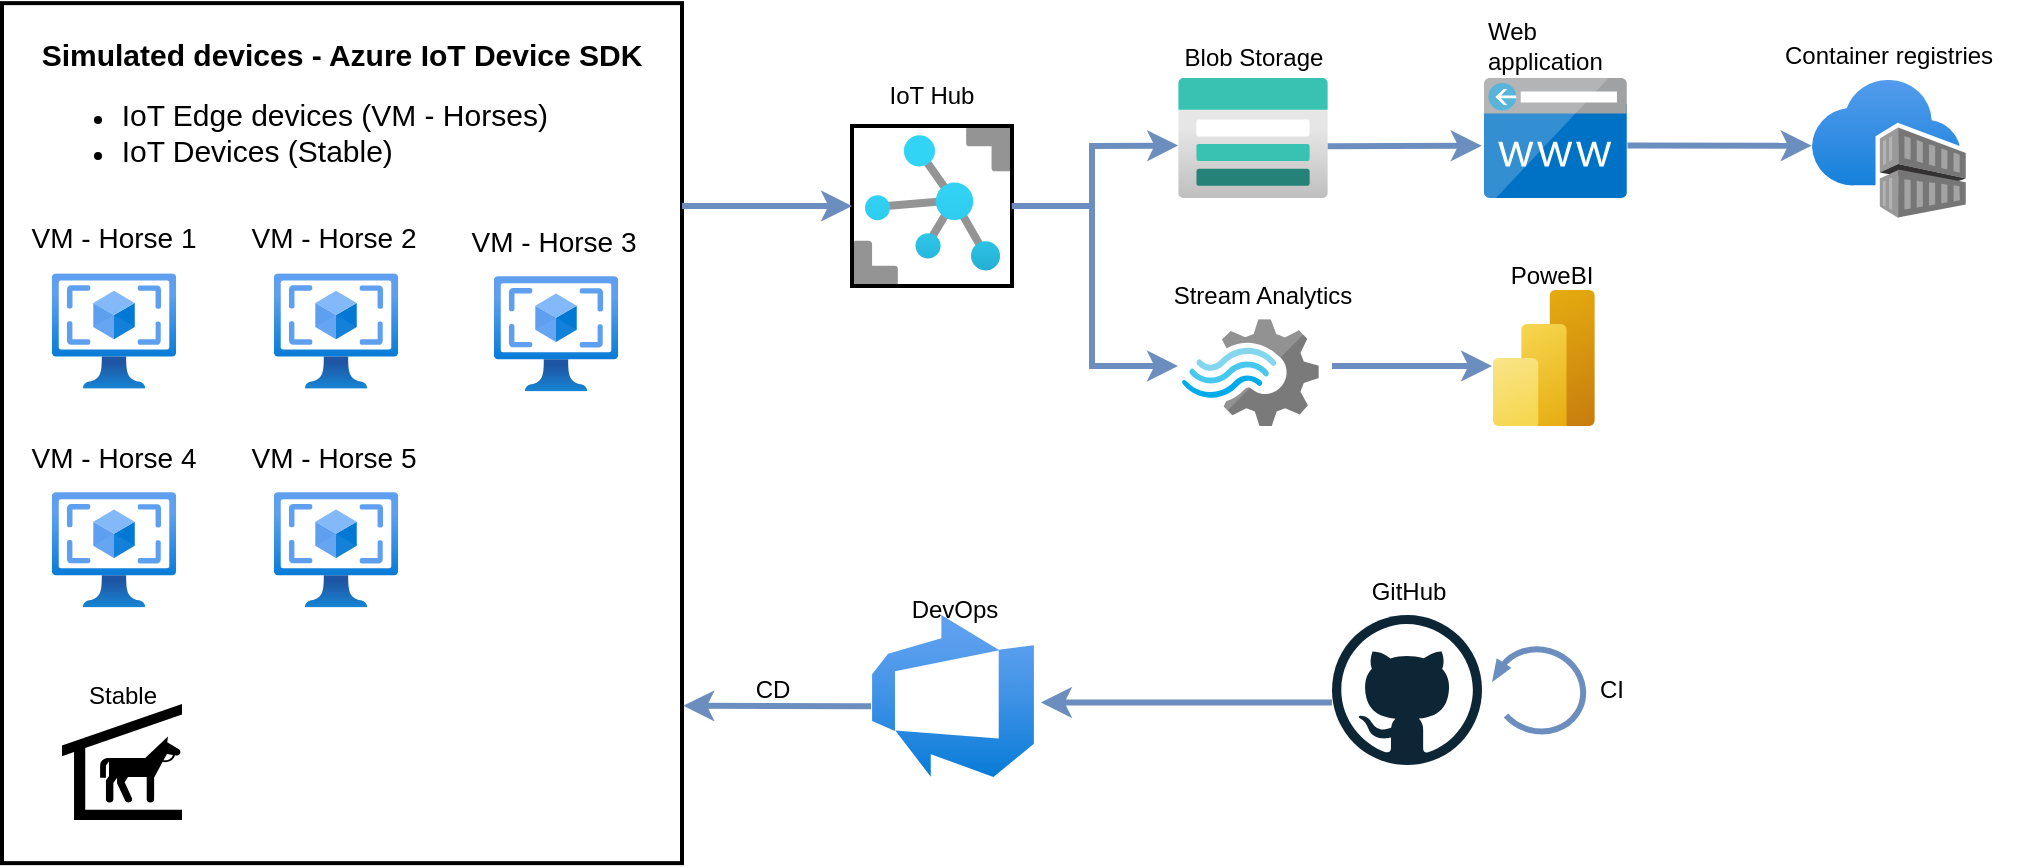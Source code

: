 <mxfile version="27.0.3">
  <diagram name="Página-1" id="DjiaDbfDFc67XGwkcQ5e">
    <mxGraphModel dx="1517" dy="898" grid="1" gridSize="10" guides="1" tooltips="1" connect="1" arrows="1" fold="1" page="1" pageScale="1" pageWidth="827" pageHeight="1169" math="0" shadow="0">
      <root>
        <mxCell id="0" />
        <mxCell id="1" parent="0" />
        <mxCell id="9UU0Xu1zol1KhdlzFtdp-30" value="" style="group" parent="1" vertex="1" connectable="0">
          <mxGeometry x="440" y="40" width="80" height="110" as="geometry" />
        </mxCell>
        <mxCell id="9UU0Xu1zol1KhdlzFtdp-26" value="" style="image;aspect=fixed;html=1;points=[];align=center;fontSize=12;image=img/lib/azure2/iot/IoT_Hub.svg;strokeWidth=2;imageBorder=default;" parent="9UU0Xu1zol1KhdlzFtdp-30" vertex="1">
          <mxGeometry y="30" width="80" height="80" as="geometry" />
        </mxCell>
        <mxCell id="9UU0Xu1zol1KhdlzFtdp-29" value="&lt;div&gt;IoT Hub&lt;/div&gt;" style="text;html=1;align=center;verticalAlign=middle;whiteSpace=wrap;rounded=0;" parent="9UU0Xu1zol1KhdlzFtdp-30" vertex="1">
          <mxGeometry width="80" height="30" as="geometry" />
        </mxCell>
        <mxCell id="9UU0Xu1zol1KhdlzFtdp-32" value="" style="group" parent="1" vertex="1" connectable="0">
          <mxGeometry x="600" y="20" width="80" height="86" as="geometry" />
        </mxCell>
        <mxCell id="9UU0Xu1zol1KhdlzFtdp-27" value="" style="image;aspect=fixed;html=1;points=[];align=center;fontSize=12;image=img/lib/azure2/storage/Storage_Accounts.svg;" parent="9UU0Xu1zol1KhdlzFtdp-32" vertex="1">
          <mxGeometry x="3" y="26" width="75" height="60" as="geometry" />
        </mxCell>
        <mxCell id="9UU0Xu1zol1KhdlzFtdp-31" value="Blob Storage" style="text;html=1;align=center;verticalAlign=middle;whiteSpace=wrap;rounded=0;" parent="9UU0Xu1zol1KhdlzFtdp-32" vertex="1">
          <mxGeometry x="0.5" y="6" width="80" height="20" as="geometry" />
        </mxCell>
        <mxCell id="ctvwNZeeRJsbeyno0q24-3" value="" style="image;aspect=fixed;html=1;points=[];align=center;fontSize=12;image=img/lib/azure2/containers/Container_Registries.svg;" vertex="1" parent="1">
          <mxGeometry x="920" y="47" width="76.93" height="69" as="geometry" />
        </mxCell>
        <mxCell id="ctvwNZeeRJsbeyno0q24-4" value="Container registries" style="text;html=1;align=center;verticalAlign=middle;resizable=0;points=[];autosize=1;strokeColor=none;fillColor=none;" vertex="1" parent="1">
          <mxGeometry x="893.47" y="20" width="130" height="30" as="geometry" />
        </mxCell>
        <mxCell id="9UU0Xu1zol1KhdlzFtdp-7" value="" style="rounded=0;whiteSpace=wrap;html=1;strokeWidth=2;" parent="1" vertex="1">
          <mxGeometry x="15" y="8.57" width="340" height="430" as="geometry" />
        </mxCell>
        <mxCell id="9UU0Xu1zol1KhdlzFtdp-8" value="&lt;div align=&quot;left&quot;&gt;&lt;font style=&quot;font-size: 15px;&quot;&gt;&lt;b&gt;&lt;font&gt;Simulated devices - Azure IoT Device SDK&lt;/font&gt;&lt;/b&gt;&lt;/font&gt;&lt;/div&gt;&lt;div align=&quot;left&quot;&gt;&lt;ul&gt;&lt;li&gt;&lt;font style=&quot;font-size: 15px;&quot;&gt;IoT Edge devices (VM - Horses)&lt;/font&gt;&lt;/li&gt;&lt;li&gt;&lt;font style=&quot;font-size: 15px;&quot;&gt;IoT Devices (Stable)&lt;/font&gt;&lt;/li&gt;&lt;/ul&gt;&lt;/div&gt;" style="text;html=1;align=center;verticalAlign=middle;whiteSpace=wrap;rounded=0;" parent="1" vertex="1">
          <mxGeometry x="15" y="8.57" width="340" height="111.43" as="geometry" />
        </mxCell>
        <mxCell id="9UU0Xu1zol1KhdlzFtdp-58" value="" style="shape=mxgraph.signs.animals.stable;html=1;pointerEvents=1;fillColor=#000000;strokeColor=none;verticalLabelPosition=bottom;verticalAlign=top;align=center;" parent="1" vertex="1">
          <mxGeometry x="45" y="359" width="60" height="58" as="geometry" />
        </mxCell>
        <mxCell id="9UU0Xu1zol1KhdlzFtdp-59" value="Stable" style="text;html=1;align=center;verticalAlign=middle;resizable=0;points=[];autosize=1;strokeColor=none;fillColor=none;" parent="1" vertex="1">
          <mxGeometry x="45" y="340" width="60" height="30" as="geometry" />
        </mxCell>
        <mxCell id="ctvwNZeeRJsbeyno0q24-13" value="" style="group" vertex="1" connectable="0" parent="1">
          <mxGeometry x="26" y="108.65" width="98" height="109.35" as="geometry" />
        </mxCell>
        <mxCell id="9UU0Xu1zol1KhdlzFtdp-5" value="" style="image;aspect=fixed;html=1;points=[];align=center;fontSize=12;image=img/lib/azure2/compute/VM_Images_Classic.svg;" parent="ctvwNZeeRJsbeyno0q24-13" vertex="1">
          <mxGeometry x="13.913" y="35.016" width="62.184" height="57.678" as="geometry" />
        </mxCell>
        <mxCell id="9UU0Xu1zol1KhdlzFtdp-10" value="&lt;font style=&quot;font-size: 14px;&quot;&gt;VM - Horse 1&lt;/font&gt;" style="text;html=1;align=center;verticalAlign=middle;whiteSpace=wrap;rounded=0;" parent="ctvwNZeeRJsbeyno0q24-13" vertex="1">
          <mxGeometry width="90" height="35.02" as="geometry" />
        </mxCell>
        <mxCell id="ctvwNZeeRJsbeyno0q24-33" value="" style="shape=image;html=1;verticalAlign=top;verticalLabelPosition=bottom;labelBackgroundColor=#ffffff;imageAspect=0;aspect=fixed;image=https://cdn0.iconfinder.com/data/icons/phosphor-regular-vol-3/256/horse-128.png" vertex="1" parent="ctvwNZeeRJsbeyno0q24-13">
          <mxGeometry x="60" y="61.35" width="48" height="48" as="geometry" />
        </mxCell>
        <mxCell id="ctvwNZeeRJsbeyno0q24-14" value="" style="group" vertex="1" connectable="0" parent="1">
          <mxGeometry x="136" y="108.65" width="98" height="109.35" as="geometry" />
        </mxCell>
        <mxCell id="ctvwNZeeRJsbeyno0q24-15" value="" style="image;aspect=fixed;html=1;points=[];align=center;fontSize=12;image=img/lib/azure2/compute/VM_Images_Classic.svg;" vertex="1" parent="ctvwNZeeRJsbeyno0q24-14">
          <mxGeometry x="14.913" y="35.016" width="62.184" height="57.678" as="geometry" />
        </mxCell>
        <mxCell id="ctvwNZeeRJsbeyno0q24-16" value="&lt;font style=&quot;font-size: 14px;&quot;&gt;VM - Horse 2&lt;/font&gt;" style="text;html=1;align=center;verticalAlign=middle;whiteSpace=wrap;rounded=0;" vertex="1" parent="ctvwNZeeRJsbeyno0q24-14">
          <mxGeometry width="90" height="35.02" as="geometry" />
        </mxCell>
        <mxCell id="ctvwNZeeRJsbeyno0q24-34" value="" style="shape=image;html=1;verticalAlign=top;verticalLabelPosition=bottom;labelBackgroundColor=#ffffff;imageAspect=0;aspect=fixed;image=https://cdn0.iconfinder.com/data/icons/phosphor-regular-vol-3/256/horse-128.png" vertex="1" parent="ctvwNZeeRJsbeyno0q24-14">
          <mxGeometry x="60" y="61.35" width="48" height="48" as="geometry" />
        </mxCell>
        <mxCell id="ctvwNZeeRJsbeyno0q24-27" value="" style="group" vertex="1" connectable="0" parent="1">
          <mxGeometry x="26" y="218" width="108" height="108" as="geometry" />
        </mxCell>
        <mxCell id="ctvwNZeeRJsbeyno0q24-28" value="" style="image;aspect=fixed;html=1;points=[];align=center;fontSize=12;image=img/lib/azure2/compute/VM_Images_Classic.svg;" vertex="1" parent="ctvwNZeeRJsbeyno0q24-27">
          <mxGeometry x="13.913" y="35.016" width="62.184" height="57.678" as="geometry" />
        </mxCell>
        <mxCell id="ctvwNZeeRJsbeyno0q24-29" value="&lt;font style=&quot;font-size: 14px;&quot;&gt;VM - Horse 4&lt;/font&gt;" style="text;html=1;align=center;verticalAlign=middle;whiteSpace=wrap;rounded=0;" vertex="1" parent="ctvwNZeeRJsbeyno0q24-27">
          <mxGeometry width="90" height="35.02" as="geometry" />
        </mxCell>
        <mxCell id="ctvwNZeeRJsbeyno0q24-39" value="" style="shape=image;html=1;verticalAlign=top;verticalLabelPosition=bottom;labelBackgroundColor=#ffffff;imageAspect=0;aspect=fixed;image=https://cdn0.iconfinder.com/data/icons/phosphor-regular-vol-3/256/horse-128.png" vertex="1" parent="ctvwNZeeRJsbeyno0q24-27">
          <mxGeometry x="60" y="60" width="48" height="48" as="geometry" />
        </mxCell>
        <mxCell id="ctvwNZeeRJsbeyno0q24-30" value="" style="group" vertex="1" connectable="0" parent="1">
          <mxGeometry x="136" y="218" width="90" height="92.694" as="geometry" />
        </mxCell>
        <mxCell id="ctvwNZeeRJsbeyno0q24-31" value="" style="image;aspect=fixed;html=1;points=[];align=center;fontSize=12;image=img/lib/azure2/compute/VM_Images_Classic.svg;" vertex="1" parent="ctvwNZeeRJsbeyno0q24-30">
          <mxGeometry x="14.913" y="35.016" width="62.184" height="57.678" as="geometry" />
        </mxCell>
        <mxCell id="ctvwNZeeRJsbeyno0q24-32" value="&lt;font style=&quot;font-size: 14px;&quot;&gt;VM - Horse 5&lt;/font&gt;" style="text;html=1;align=center;verticalAlign=middle;whiteSpace=wrap;rounded=0;" vertex="1" parent="ctvwNZeeRJsbeyno0q24-30">
          <mxGeometry width="90" height="35.02" as="geometry" />
        </mxCell>
        <mxCell id="ctvwNZeeRJsbeyno0q24-35" value="" style="group" vertex="1" connectable="0" parent="1">
          <mxGeometry x="246" y="110.0" width="98" height="109.35" as="geometry" />
        </mxCell>
        <mxCell id="ctvwNZeeRJsbeyno0q24-36" value="" style="image;aspect=fixed;html=1;points=[];align=center;fontSize=12;image=img/lib/azure2/compute/VM_Images_Classic.svg;" vertex="1" parent="ctvwNZeeRJsbeyno0q24-35">
          <mxGeometry x="14.913" y="35.016" width="62.184" height="57.678" as="geometry" />
        </mxCell>
        <mxCell id="ctvwNZeeRJsbeyno0q24-37" value="&lt;font style=&quot;font-size: 14px;&quot;&gt;VM - Horse 3&lt;/font&gt;" style="text;html=1;align=center;verticalAlign=middle;whiteSpace=wrap;rounded=0;" vertex="1" parent="ctvwNZeeRJsbeyno0q24-35">
          <mxGeometry width="90" height="35.02" as="geometry" />
        </mxCell>
        <mxCell id="ctvwNZeeRJsbeyno0q24-38" value="" style="shape=image;html=1;verticalAlign=top;verticalLabelPosition=bottom;labelBackgroundColor=#ffffff;imageAspect=0;aspect=fixed;image=https://cdn0.iconfinder.com/data/icons/phosphor-regular-vol-3/256/horse-128.png" vertex="1" parent="ctvwNZeeRJsbeyno0q24-35">
          <mxGeometry x="60" y="61.35" width="48" height="48" as="geometry" />
        </mxCell>
        <mxCell id="ctvwNZeeRJsbeyno0q24-40" value="" style="shape=image;html=1;verticalAlign=top;verticalLabelPosition=bottom;labelBackgroundColor=#ffffff;imageAspect=0;aspect=fixed;image=https://cdn0.iconfinder.com/data/icons/phosphor-regular-vol-3/256/horse-128.png" vertex="1" parent="1">
          <mxGeometry x="198" y="279" width="48" height="48" as="geometry" />
        </mxCell>
        <mxCell id="ctvwNZeeRJsbeyno0q24-43" value="" style="group" vertex="1" connectable="0" parent="1">
          <mxGeometry x="590" y="140" width="100" height="80" as="geometry" />
        </mxCell>
        <mxCell id="9UU0Xu1zol1KhdlzFtdp-83" value="Stream Analytics" style="text;html=1;align=center;verticalAlign=middle;resizable=0;points=[];autosize=1;strokeColor=none;fillColor=none;" parent="ctvwNZeeRJsbeyno0q24-43" vertex="1">
          <mxGeometry width="110" height="30" as="geometry" />
        </mxCell>
        <mxCell id="9UU0Xu1zol1KhdlzFtdp-82" value="" style="image;sketch=0;aspect=fixed;html=1;points=[];align=center;fontSize=12;image=img/lib/mscae/Stream_Analytics.svg;" parent="ctvwNZeeRJsbeyno0q24-43" vertex="1">
          <mxGeometry x="15.036" y="26.667" width="68.373" height="53.333" as="geometry" />
        </mxCell>
        <mxCell id="9UU0Xu1zol1KhdlzFtdp-43" value="" style="image;sketch=0;aspect=fixed;html=1;points=[];align=center;fontSize=12;image=img/lib/mscae/CustomDomain.svg;" parent="1" vertex="1">
          <mxGeometry x="756" y="46" width="71.43" height="60" as="geometry" />
        </mxCell>
        <mxCell id="9UU0Xu1zol1KhdlzFtdp-40" value="" style="shape=image;html=1;verticalAlign=top;verticalLabelPosition=bottom;labelBackgroundColor=#ffffff;imageAspect=0;aspect=fixed;image=https://cdn1.iconfinder.com/data/icons/ionicons-fill-vol-2/512/logo-docker-128.png" parent="1" vertex="1">
          <mxGeometry x="810" y="80" width="40" height="40" as="geometry" />
        </mxCell>
        <mxCell id="ctvwNZeeRJsbeyno0q24-7" value="&lt;div align=&quot;left&quot;&gt;Web&lt;/div&gt;&lt;div align=&quot;left&quot;&gt;application&lt;/div&gt;" style="text;html=1;align=left;verticalAlign=middle;resizable=0;points=[];autosize=1;strokeColor=none;fillColor=none;" vertex="1" parent="1">
          <mxGeometry x="756" y="10.0" width="80" height="40" as="geometry" />
        </mxCell>
        <mxCell id="ctvwNZeeRJsbeyno0q24-47" value="" style="group" vertex="1" connectable="0" parent="1">
          <mxGeometry x="760" y="130" width="60" height="90" as="geometry" />
        </mxCell>
        <mxCell id="9UU0Xu1zol1KhdlzFtdp-25" value="" style="image;aspect=fixed;html=1;points=[];align=center;fontSize=12;image=img/lib/azure2/analytics/Power_BI_Embedded.svg;" parent="ctvwNZeeRJsbeyno0q24-47" vertex="1">
          <mxGeometry x="0.43" y="22" width="51" height="68" as="geometry" />
        </mxCell>
        <mxCell id="9UU0Xu1zol1KhdlzFtdp-33" value="PoweBI" style="text;html=1;align=center;verticalAlign=middle;whiteSpace=wrap;rounded=0;" parent="ctvwNZeeRJsbeyno0q24-47" vertex="1">
          <mxGeometry width="60" height="30" as="geometry" />
        </mxCell>
        <mxCell id="ctvwNZeeRJsbeyno0q24-48" value="" style="dashed=0;outlineConnect=0;html=1;align=center;labelPosition=center;verticalLabelPosition=bottom;verticalAlign=top;shape=mxgraph.weblogos.github" vertex="1" parent="1">
          <mxGeometry x="680" y="314.5" width="75" height="75" as="geometry" />
        </mxCell>
        <mxCell id="ctvwNZeeRJsbeyno0q24-49" value="" style="image;aspect=fixed;html=1;points=[];align=center;fontSize=12;image=img/lib/azure2/devops/Azure_DevOps.svg;" vertex="1" parent="1">
          <mxGeometry x="450" y="314.5" width="81" height="81" as="geometry" />
        </mxCell>
        <mxCell id="ctvwNZeeRJsbeyno0q24-50" value="" style="endArrow=classic;html=1;rounded=0;fillColor=#dae8fc;strokeColor=#6c8ebf;strokeWidth=3;" edge="1" parent="1">
          <mxGeometry width="50" height="50" relative="1" as="geometry">
            <mxPoint x="355" y="110.0" as="sourcePoint" />
            <mxPoint x="440" y="110.0" as="targetPoint" />
          </mxGeometry>
        </mxCell>
        <mxCell id="ctvwNZeeRJsbeyno0q24-51" value="" style="endArrow=classic;html=1;rounded=0;fillColor=#dae8fc;strokeColor=#6c8ebf;strokeWidth=3;exitX=0.998;exitY=0.5;exitDx=0;exitDy=0;exitPerimeter=0;entryX=0.001;entryY=0.563;entryDx=0;entryDy=0;entryPerimeter=0;" edge="1" parent="1" source="9UU0Xu1zol1KhdlzFtdp-26" target="9UU0Xu1zol1KhdlzFtdp-27">
          <mxGeometry width="50" height="50" relative="1" as="geometry">
            <mxPoint x="521" y="80" as="sourcePoint" />
            <mxPoint x="600" y="80" as="targetPoint" />
            <Array as="points">
              <mxPoint x="560" y="110" />
              <mxPoint x="560" y="80" />
            </Array>
          </mxGeometry>
        </mxCell>
        <mxCell id="ctvwNZeeRJsbeyno0q24-52" value="" style="endArrow=classic;html=1;rounded=0;fillColor=#dae8fc;strokeColor=#6c8ebf;strokeWidth=3;exitX=0.998;exitY=0.569;exitDx=0;exitDy=0;exitPerimeter=0;entryX=-0.016;entryY=0.564;entryDx=0;entryDy=0;entryPerimeter=0;" edge="1" parent="1" source="9UU0Xu1zol1KhdlzFtdp-27" target="9UU0Xu1zol1KhdlzFtdp-43">
          <mxGeometry width="50" height="50" relative="1" as="geometry">
            <mxPoint x="680" y="80" as="sourcePoint" />
            <mxPoint x="750" y="80" as="targetPoint" />
          </mxGeometry>
        </mxCell>
        <mxCell id="ctvwNZeeRJsbeyno0q24-53" value="" style="endArrow=classic;html=1;rounded=0;fillColor=#dae8fc;strokeColor=#6c8ebf;strokeWidth=3;exitX=0.443;exitY=-0.005;exitDx=0;exitDy=0;exitPerimeter=0;entryX=-0.002;entryY=0.476;entryDx=0;entryDy=0;entryPerimeter=0;" edge="1" parent="1" source="9UU0Xu1zol1KhdlzFtdp-40" target="ctvwNZeeRJsbeyno0q24-3">
          <mxGeometry width="50" height="50" relative="1" as="geometry">
            <mxPoint x="827" y="75.41" as="sourcePoint" />
            <mxPoint x="904" y="75.41" as="targetPoint" />
          </mxGeometry>
        </mxCell>
        <mxCell id="ctvwNZeeRJsbeyno0q24-54" value="" style="endArrow=classic;html=1;rounded=0;fillColor=#dae8fc;strokeColor=#6c8ebf;strokeWidth=3;exitX=0.998;exitY=0.5;exitDx=0;exitDy=0;exitPerimeter=0;" edge="1" parent="1">
          <mxGeometry width="50" height="50" relative="1" as="geometry">
            <mxPoint x="520" y="110" as="sourcePoint" />
            <mxPoint x="603" y="190" as="targetPoint" />
            <Array as="points">
              <mxPoint x="560" y="110" />
              <mxPoint x="560" y="190" />
            </Array>
          </mxGeometry>
        </mxCell>
        <mxCell id="ctvwNZeeRJsbeyno0q24-55" value="" style="endArrow=classic;html=1;rounded=0;fillColor=#dae8fc;strokeColor=#6c8ebf;strokeWidth=3;entryX=-0.016;entryY=0.564;entryDx=0;entryDy=0;entryPerimeter=0;" edge="1" parent="1">
          <mxGeometry width="50" height="50" relative="1" as="geometry">
            <mxPoint x="680" y="190" as="sourcePoint" />
            <mxPoint x="760" y="190" as="targetPoint" />
          </mxGeometry>
        </mxCell>
        <mxCell id="ctvwNZeeRJsbeyno0q24-56" value="" style="verticalLabelPosition=bottom;html=1;verticalAlign=top;strokeWidth=3;shape=mxgraph.lean_mapping.physical_pull;pointerEvents=1;rotation=-160;fillColor=#dae8fc;strokeColor=#6c8ebf;" vertex="1" parent="1">
          <mxGeometry x="760" y="331.5" width="46" height="41" as="geometry" />
        </mxCell>
        <mxCell id="ctvwNZeeRJsbeyno0q24-57" value="CI" style="text;html=1;align=center;verticalAlign=middle;whiteSpace=wrap;rounded=0;" vertex="1" parent="1">
          <mxGeometry x="790" y="337" width="60" height="30" as="geometry" />
        </mxCell>
        <mxCell id="ctvwNZeeRJsbeyno0q24-58" value="" style="endArrow=classic;html=1;rounded=0;fillColor=#dae8fc;strokeColor=#6c8ebf;strokeWidth=3;entryX=1.043;entryY=0.54;entryDx=0;entryDy=0;entryPerimeter=0;exitX=0;exitY=0.583;exitDx=0;exitDy=0;exitPerimeter=0;" edge="1" parent="1" source="ctvwNZeeRJsbeyno0q24-48" target="ctvwNZeeRJsbeyno0q24-49">
          <mxGeometry width="50" height="50" relative="1" as="geometry">
            <mxPoint x="570" y="313.83" as="sourcePoint" />
            <mxPoint x="650" y="313.83" as="targetPoint" />
          </mxGeometry>
        </mxCell>
        <mxCell id="ctvwNZeeRJsbeyno0q24-59" value="" style="endArrow=classic;html=1;rounded=0;fillColor=#dae8fc;strokeColor=#6c8ebf;strokeWidth=3;exitX=-0.006;exitY=0.564;exitDx=0;exitDy=0;exitPerimeter=0;entryX=1.002;entryY=0.817;entryDx=0;entryDy=0;entryPerimeter=0;" edge="1" parent="1" source="ctvwNZeeRJsbeyno0q24-49" target="9UU0Xu1zol1KhdlzFtdp-7">
          <mxGeometry width="50" height="50" relative="1" as="geometry">
            <mxPoint x="450" y="359" as="sourcePoint" />
            <mxPoint x="360" y="360" as="targetPoint" />
          </mxGeometry>
        </mxCell>
        <mxCell id="ctvwNZeeRJsbeyno0q24-60" value="CD" style="text;html=1;align=center;verticalAlign=middle;resizable=0;points=[];autosize=1;strokeColor=none;fillColor=none;" vertex="1" parent="1">
          <mxGeometry x="380" y="337" width="40" height="30" as="geometry" />
        </mxCell>
        <mxCell id="ctvwNZeeRJsbeyno0q24-61" value="GitHub" style="text;html=1;align=center;verticalAlign=middle;resizable=0;points=[];autosize=1;strokeColor=none;fillColor=none;" vertex="1" parent="1">
          <mxGeometry x="687.5" y="288" width="60" height="30" as="geometry" />
        </mxCell>
        <mxCell id="ctvwNZeeRJsbeyno0q24-62" value="DevOps" style="text;html=1;align=center;verticalAlign=middle;resizable=0;points=[];autosize=1;strokeColor=none;fillColor=none;" vertex="1" parent="1">
          <mxGeometry x="455.5" y="297" width="70" height="30" as="geometry" />
        </mxCell>
      </root>
    </mxGraphModel>
  </diagram>
</mxfile>
